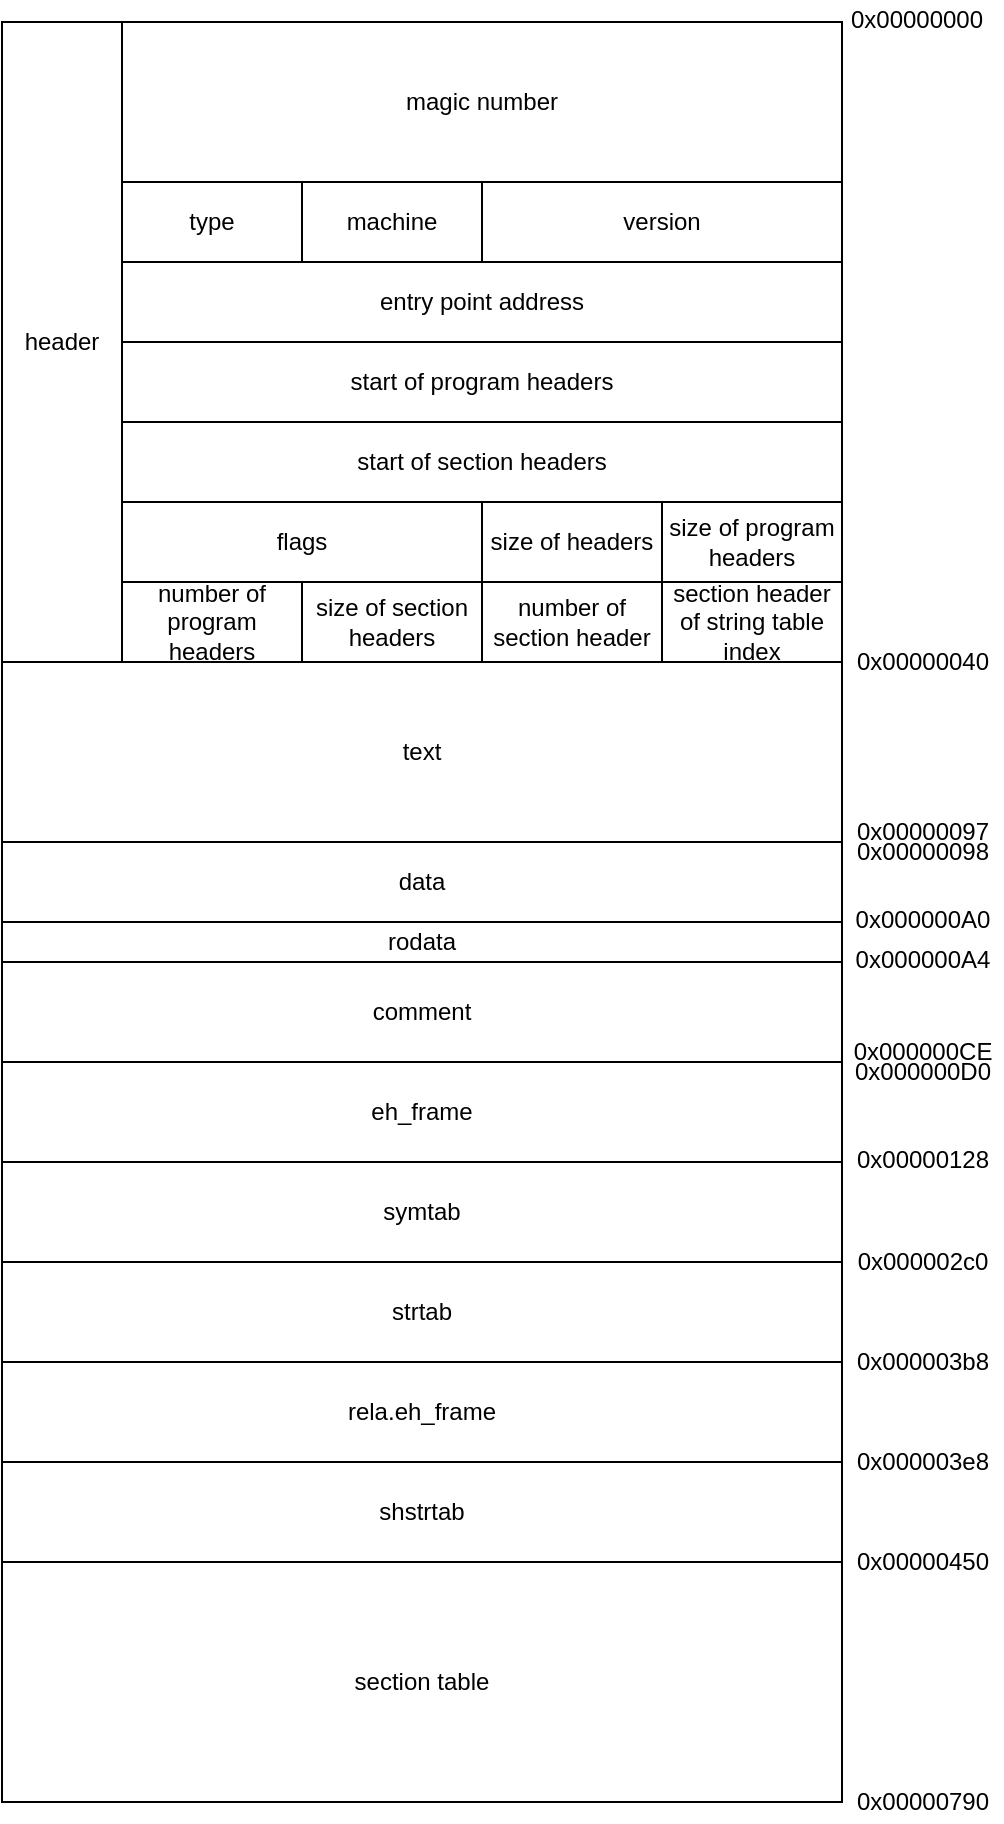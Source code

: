 <mxfile version="13.0.3" type="device"><diagram id="J3TJMnIwd6g6ktXUNwCN" name="Page-1"><mxGraphModel dx="1178" dy="675" grid="1" gridSize="10" guides="1" tooltips="1" connect="1" arrows="1" fold="1" page="1" pageScale="1" pageWidth="827" pageHeight="1169" math="0" shadow="0"><root><mxCell id="0"/><mxCell id="1" parent="0"/><mxCell id="9KyIaP9QmijWX7pKKg-H-1" value="header" style="rounded=0;whiteSpace=wrap;html=1;" vertex="1" parent="1"><mxGeometry x="150" y="120" width="60" height="320" as="geometry"/></mxCell><mxCell id="9KyIaP9QmijWX7pKKg-H-2" value="magic number" style="rounded=0;whiteSpace=wrap;html=1;" vertex="1" parent="1"><mxGeometry x="210" y="120" width="360" height="80" as="geometry"/></mxCell><mxCell id="9KyIaP9QmijWX7pKKg-H-3" value="type" style="rounded=0;whiteSpace=wrap;html=1;" vertex="1" parent="1"><mxGeometry x="210" y="200" width="90" height="40" as="geometry"/></mxCell><mxCell id="9KyIaP9QmijWX7pKKg-H-4" value="machine" style="rounded=0;whiteSpace=wrap;html=1;" vertex="1" parent="1"><mxGeometry x="300" y="200" width="90" height="40" as="geometry"/></mxCell><mxCell id="9KyIaP9QmijWX7pKKg-H-5" value="version" style="rounded=0;whiteSpace=wrap;html=1;" vertex="1" parent="1"><mxGeometry x="390" y="200" width="180" height="40" as="geometry"/></mxCell><mxCell id="9KyIaP9QmijWX7pKKg-H-13" value="entry point address" style="rounded=0;whiteSpace=wrap;html=1;" vertex="1" parent="1"><mxGeometry x="210" y="240" width="360" height="40" as="geometry"/></mxCell><mxCell id="9KyIaP9QmijWX7pKKg-H-14" value="start of program headers" style="rounded=0;whiteSpace=wrap;html=1;" vertex="1" parent="1"><mxGeometry x="210" y="280" width="360" height="40" as="geometry"/></mxCell><mxCell id="9KyIaP9QmijWX7pKKg-H-15" value="start of section headers" style="rounded=0;whiteSpace=wrap;html=1;" vertex="1" parent="1"><mxGeometry x="210" y="320" width="360" height="40" as="geometry"/></mxCell><mxCell id="9KyIaP9QmijWX7pKKg-H-16" value="flags" style="rounded=0;whiteSpace=wrap;html=1;" vertex="1" parent="1"><mxGeometry x="210" y="360" width="180" height="40" as="geometry"/></mxCell><mxCell id="9KyIaP9QmijWX7pKKg-H-17" value="size of headers" style="rounded=0;whiteSpace=wrap;html=1;" vertex="1" parent="1"><mxGeometry x="390" y="360" width="90" height="40" as="geometry"/></mxCell><mxCell id="9KyIaP9QmijWX7pKKg-H-18" value="&lt;font style=&quot;line-height: 120% ; font-size: 12px&quot;&gt;size of program headers&lt;/font&gt;" style="rounded=0;whiteSpace=wrap;html=1;" vertex="1" parent="1"><mxGeometry x="480" y="360" width="90" height="40" as="geometry"/></mxCell><mxCell id="9KyIaP9QmijWX7pKKg-H-19" value="&lt;font style=&quot;line-height: 120% ; font-size: 12px&quot;&gt;number of program headers&lt;/font&gt;" style="rounded=0;whiteSpace=wrap;html=1;" vertex="1" parent="1"><mxGeometry x="210" y="400" width="90" height="40" as="geometry"/></mxCell><mxCell id="9KyIaP9QmijWX7pKKg-H-20" value="&lt;font style=&quot;line-height: 120% ; font-size: 12px&quot;&gt;size of section headers&lt;/font&gt;" style="rounded=0;whiteSpace=wrap;html=1;" vertex="1" parent="1"><mxGeometry x="300" y="400" width="90" height="40" as="geometry"/></mxCell><mxCell id="9KyIaP9QmijWX7pKKg-H-21" value="&lt;font style=&quot;line-height: 120% ; font-size: 12px&quot;&gt;number of section header&lt;/font&gt;" style="rounded=0;whiteSpace=wrap;html=1;" vertex="1" parent="1"><mxGeometry x="390" y="400" width="90" height="40" as="geometry"/></mxCell><mxCell id="9KyIaP9QmijWX7pKKg-H-22" value="&lt;font style=&quot;line-height: 120% ; font-size: 12px&quot;&gt;section header of string table index&lt;/font&gt;" style="rounded=0;whiteSpace=wrap;html=1;" vertex="1" parent="1"><mxGeometry x="480" y="400" width="90" height="40" as="geometry"/></mxCell><mxCell id="9KyIaP9QmijWX7pKKg-H-25" value="0x00000000" style="text;html=1;align=center;verticalAlign=middle;resizable=0;points=[];autosize=1;" vertex="1" parent="1"><mxGeometry x="567" y="109" width="80" height="20" as="geometry"/></mxCell><mxCell id="9KyIaP9QmijWX7pKKg-H-26" value="0x00000040" style="text;html=1;align=center;verticalAlign=middle;resizable=0;points=[];autosize=1;" vertex="1" parent="1"><mxGeometry x="570" y="430" width="80" height="20" as="geometry"/></mxCell><mxCell id="9KyIaP9QmijWX7pKKg-H-27" value="text" style="rounded=0;whiteSpace=wrap;html=1;" vertex="1" parent="1"><mxGeometry x="150" y="440" width="420" height="90" as="geometry"/></mxCell><mxCell id="9KyIaP9QmijWX7pKKg-H-28" value="0x00000097" style="text;html=1;align=center;verticalAlign=middle;resizable=0;points=[];autosize=1;" vertex="1" parent="1"><mxGeometry x="570" y="515" width="80" height="20" as="geometry"/></mxCell><mxCell id="9KyIaP9QmijWX7pKKg-H-29" value="data" style="rounded=0;whiteSpace=wrap;html=1;" vertex="1" parent="1"><mxGeometry x="150" y="530" width="420" height="40" as="geometry"/></mxCell><mxCell id="9KyIaP9QmijWX7pKKg-H-30" value="0x00000098" style="text;html=1;align=center;verticalAlign=middle;resizable=0;points=[];autosize=1;" vertex="1" parent="1"><mxGeometry x="570" y="525" width="80" height="20" as="geometry"/></mxCell><mxCell id="9KyIaP9QmijWX7pKKg-H-31" value="0x000000A0" style="text;html=1;align=center;verticalAlign=middle;resizable=0;points=[];autosize=1;" vertex="1" parent="1"><mxGeometry x="570" y="559" width="80" height="20" as="geometry"/></mxCell><mxCell id="9KyIaP9QmijWX7pKKg-H-32" value="rodata" style="rounded=0;whiteSpace=wrap;html=1;" vertex="1" parent="1"><mxGeometry x="150" y="570" width="420" height="20" as="geometry"/></mxCell><mxCell id="9KyIaP9QmijWX7pKKg-H-33" value="0x000000A4" style="text;html=1;align=center;verticalAlign=middle;resizable=0;points=[];autosize=1;" vertex="1" parent="1"><mxGeometry x="570" y="579" width="80" height="20" as="geometry"/></mxCell><mxCell id="9KyIaP9QmijWX7pKKg-H-34" value="comment" style="rounded=0;whiteSpace=wrap;html=1;" vertex="1" parent="1"><mxGeometry x="150" y="590" width="420" height="50" as="geometry"/></mxCell><mxCell id="9KyIaP9QmijWX7pKKg-H-35" value="0x000000CE" style="text;html=1;align=center;verticalAlign=middle;resizable=0;points=[];autosize=1;" vertex="1" parent="1"><mxGeometry x="570" y="625" width="80" height="20" as="geometry"/></mxCell><mxCell id="9KyIaP9QmijWX7pKKg-H-36" value="eh_frame" style="rounded=0;whiteSpace=wrap;html=1;" vertex="1" parent="1"><mxGeometry x="150" y="640" width="420" height="50" as="geometry"/></mxCell><mxCell id="9KyIaP9QmijWX7pKKg-H-37" value="0x000000D0" style="text;html=1;align=center;verticalAlign=middle;resizable=0;points=[];autosize=1;" vertex="1" parent="1"><mxGeometry x="570" y="635" width="80" height="20" as="geometry"/></mxCell><mxCell id="9KyIaP9QmijWX7pKKg-H-38" value="0x00000128" style="text;html=1;align=center;verticalAlign=middle;resizable=0;points=[];autosize=1;" vertex="1" parent="1"><mxGeometry x="570" y="679" width="80" height="20" as="geometry"/></mxCell><mxCell id="9KyIaP9QmijWX7pKKg-H-39" value="symtab" style="rounded=0;whiteSpace=wrap;html=1;" vertex="1" parent="1"><mxGeometry x="150" y="690" width="420" height="50" as="geometry"/></mxCell><mxCell id="9KyIaP9QmijWX7pKKg-H-40" value="0x000002c0" style="text;html=1;align=center;verticalAlign=middle;resizable=0;points=[];autosize=1;" vertex="1" parent="1"><mxGeometry x="570" y="730" width="80" height="20" as="geometry"/></mxCell><mxCell id="9KyIaP9QmijWX7pKKg-H-41" value="strtab" style="rounded=0;whiteSpace=wrap;html=1;" vertex="1" parent="1"><mxGeometry x="150" y="740" width="420" height="50" as="geometry"/></mxCell><mxCell id="9KyIaP9QmijWX7pKKg-H-42" value="0x000003b8" style="text;html=1;align=center;verticalAlign=middle;resizable=0;points=[];autosize=1;" vertex="1" parent="1"><mxGeometry x="570" y="780" width="80" height="20" as="geometry"/></mxCell><mxCell id="9KyIaP9QmijWX7pKKg-H-43" value="rela.eh_frame" style="rounded=0;whiteSpace=wrap;html=1;" vertex="1" parent="1"><mxGeometry x="150" y="790" width="420" height="50" as="geometry"/></mxCell><mxCell id="9KyIaP9QmijWX7pKKg-H-44" value="0x000003e8" style="text;html=1;align=center;verticalAlign=middle;resizable=0;points=[];autosize=1;" vertex="1" parent="1"><mxGeometry x="570" y="830" width="80" height="20" as="geometry"/></mxCell><mxCell id="9KyIaP9QmijWX7pKKg-H-45" value="section table" style="rounded=0;whiteSpace=wrap;html=1;" vertex="1" parent="1"><mxGeometry x="150" y="890" width="420" height="120" as="geometry"/></mxCell><mxCell id="9KyIaP9QmijWX7pKKg-H-46" value="0x00000450" style="text;html=1;align=center;verticalAlign=middle;resizable=0;points=[];autosize=1;" vertex="1" parent="1"><mxGeometry x="570" y="880" width="80" height="20" as="geometry"/></mxCell><mxCell id="9KyIaP9QmijWX7pKKg-H-47" value="shstrtab" style="rounded=0;whiteSpace=wrap;html=1;" vertex="1" parent="1"><mxGeometry x="150" y="840" width="420" height="50" as="geometry"/></mxCell><mxCell id="9KyIaP9QmijWX7pKKg-H-48" value="0x00000790" style="text;html=1;align=center;verticalAlign=middle;resizable=0;points=[];autosize=1;" vertex="1" parent="1"><mxGeometry x="570" y="1000" width="80" height="20" as="geometry"/></mxCell></root></mxGraphModel></diagram></mxfile>